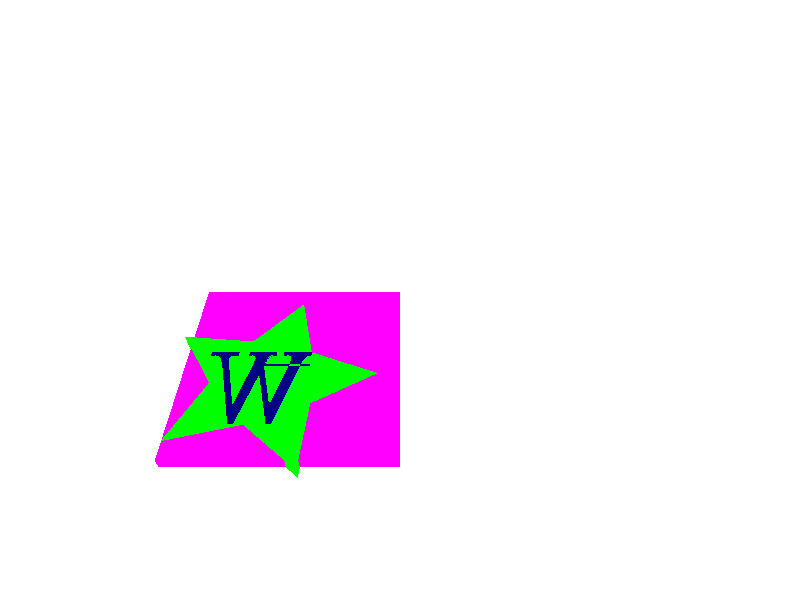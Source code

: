 
/*###################################################
### PRISM:  rect14
###################################################*/
#declare rect14 = prism {
    linear_sweep
    bezier_spline
    1.0, //top
    0.0, //bottom
    16 //nr points
    /*   0*/ <-0.03156737, -0.00000004>, <-0.03156737, -0.00000004>, <17.74080454, -0.00000004>, <17.74080454, -0.00000004>,
    /*   1*/ <17.74080454, -0.00000004>, <17.74080454, -0.00000004>, <17.74080454, 17.45669858>, <17.74080454, 17.45669858>,
    /*   2*/ <17.74080454, 17.45669858>, <17.74080454, 17.45669858>, <-0.03156737, 17.45669858>, <-0.03156737, 17.45669858>,
    /*   3*/ <-0.03156737, 17.45669858>, <-0.03156737, 17.45669858>, <-0.03156737, -0.00000004>, <-0.03156737, -0.00000004>
}
#declare rect14_MIN_X    = -0.03156737;
#declare rect14_CENTER_X = 8.85461858;
#declare rect14_MAX_X    = 17.74080454;
#declare rect14_WIDTH    = 17.77237191;
#declare rect14_MIN_Y    = -0.00000004;
#declare rect14_CENTER_Y = 8.72834927;
#declare rect14_MAX_Y    = 17.45669858;
#declare rect14_HEIGHT   = 17.45669862;
#declare rect14_COLOR    = rgbf <1.00000000, 0.00000000, 1.00000000, 0.00000000>;
/*###################################################
### end rect14
###################################################*/



/*###################################################
### PRISM:  gwiazda
###################################################*/
#declare gwiazda = prism {
    linear_sweep
    bezier_spline
    1.0, //top
    0.0, //bottom
    40 //nr points
    /*   0*/ <17.73726425, 15.84178545>, <17.73726425, 15.84178545>, <11.92266369, 14.42459528>, <11.92266369, 14.42459528>,
    /*   1*/ <11.92266369, 14.42459528>, <11.92266369, 14.42459528>, <7.42620170, 18.28086425>, <7.42620170, 18.28086425>,
    /*   2*/ <7.42620170, 18.28086425>, <7.42620170, 18.28086425>, <7.01489008, 12.46327068>, <7.01489008, 12.46327068>,
    /*   3*/ <7.01489008, 12.46327068>, <7.01489008, 12.46327068>, <1.85537348, 9.49480479>, <1.85537348, 9.49480479>,
    /*   4*/ <1.85537348, 9.49480479>, <1.85537348, 9.49480479>, <7.41576945, 7.31652472>, <7.41576945, 7.31652472>,
    /*   5*/ <7.41576945, 7.31652472>, <7.41576945, 7.31652472>, <8.72347465, 1.62564306>, <8.72347465, 1.62564306>,
    /*   6*/ <8.72347465, 1.62564306>, <8.72347465, 1.62564306>, <12.57130016, 6.09698532>, <12.57130016, 6.09698532>,
    /*   7*/ <12.57130016, 6.09698532>, <12.57130016, 6.09698532>, <18.53902261, 5.54829279>, <18.53902261, 5.54829279>,
    /*   8*/ <18.53902261, 5.54829279>, <18.53902261, 5.54829279>, <15.35671408, 10.49001449>, <15.35671408, 10.49001449>,
    /*   9*/ <15.35671408, 10.49001449>, <15.35671408, 10.49001449>, <17.73726425, 15.84178545>, <17.73726425, 15.84178545>
}
#declare gwiazda_MIN_X    = 1.85537348;
#declare gwiazda_CENTER_X = 10.19719805;
#declare gwiazda_MAX_X    = 18.53902261;
#declare gwiazda_WIDTH    = 16.68364913;
#declare gwiazda_MIN_Y    = 1.62564306;
#declare gwiazda_CENTER_Y = 9.95325366;
#declare gwiazda_MAX_Y    = 18.28086425;
#declare gwiazda_HEIGHT   = 16.65522119;
#declare gwiazda_COLOR    = rgbf <0.00000000, 1.00000000, 0.00000000, 0.00000000>;
/*###################################################
### end gwiazda
###################################################*/



/*###################################################
### PRISM:  path25
###################################################*/
#declare path25 = prism {
    linear_sweep
    bezier_spline
    1.0, //top
    0.0, //bottom
    132 //nr points
    /*   0*/ <13.49524311, 7.31652472>, <13.49524311, 7.31652472>, <15.79193339, 7.31652472>, <15.79193339, 7.31652472>,
    /*   1*/ <15.79193339, 7.31652472>, <15.79193339, 7.31652472>, <15.79193339, 7.69814743>, <15.79193339, 7.69814743>,
    /*   2*/ <15.79193339, 7.69814743>, <15.79193339, 7.69814743>, <15.52173432, 7.69814743>, <15.52173432, 7.69814743>,
    /*   3*/ <15.52173432, 7.69814743>, <15.16146914, 7.69814743>, <14.89127019, 7.97376380>, <14.71113748, 8.52499654>,
    /*   4*/ <14.71113748, 8.52499654>, <14.71113748, 8.52499654>, <13.08994487, 14.44014896>, <13.08994487, 14.44014896>,
    /*   5*/ <13.08994487, 14.44014896>, <13.08994487, 14.44014896>, <12.68464662, 14.44014896>, <12.68464662, 14.44014896>,
    /*   6*/ <12.68464662, 14.44014896>, <12.68464662, 14.44014896>, <11.46875189, 9.66986468>, <11.46875189, 9.66986468>,
    /*   7*/ <11.46875189, 9.66986468>, <11.46875189, 9.66986468>, <10.18530758, 14.44014896>, <10.18530758, 14.44014896>,
    /*   8*/ <10.18530758, 14.44014896>, <10.18530758, 14.44014896>, <9.78000933, 14.44014896>, <9.78000933, 14.44014896>,
    /*   9*/ <9.78000933, 14.44014896>, <9.78000933, 14.44014896>, <8.22636595, 8.65220422>, <8.22636595, 8.65220422>,
    /*  10*/ <8.22636595, 8.65220422>, <8.04623324, 8.01616636>, <7.82106747, 7.69814743>, <7.55086864, 7.69814743>,
    /*  11*/ <7.55086864, 7.69814743>, <7.55086864, 7.69814743>, <7.41576946, 7.69814743>, <7.41576946, 7.69814743>,
    /*  12*/ <7.41576946, 7.69814743>, <7.41576946, 7.69814743>, <7.41576946, 7.31652472>, <7.41576946, 7.31652472>,
    /*  13*/ <7.41576946, 7.31652472>, <7.41576946, 7.31652472>, <9.71245939, 7.31652472>, <9.71245939, 7.31652472>,
    /*  14*/ <9.71245939, 7.31652472>, <9.71245939, 7.31652472>, <9.71245939, 7.69814743>, <9.71245939, 7.69814743>,
    /*  15*/ <9.71245939, 7.69814743>, <9.71245939, 7.69814743>, <9.44226068, 7.69814743>, <9.44226068, 7.69814743>,
    /*  16*/ <9.44226068, 7.69814743>, <9.08199549, 7.69814743>, <8.96941285, 7.97376380>, <9.10451274, 8.52499654>,
    /*  17*/ <9.10451274, 8.52499654>, <9.10451274, 8.52499654>, <10.11775835, 12.46843137>, <10.11775835, 12.46843137>,
    /*  18*/ <10.11775835, 12.46843137>, <10.11775835, 12.46843137>, <10.25285968, 12.46843137>, <10.25285968, 12.46843137>,
    /*  19*/ <10.25285968, 12.46843137>, <10.25285968, 12.46843137>, <11.19855318, 8.84301558>, <11.19855318, 8.84301558>,
    /*  20*/ <11.19855318, 8.84301558>, <11.06345377, 8.07977015>, <10.83828800, 7.69814743>, <10.52305587, 7.69814743>,
    /*  21*/ <10.52305587, 7.69814743>, <10.52305587, 7.69814743>, <10.32040675, 7.69814743>, <10.32040675, 7.69814743>,
    /*  22*/ <10.32040675, 7.69814743>, <10.32040675, 7.69814743>, <10.32040675, 7.31652472>, <10.32040675, 7.31652472>,
    /*  23*/ <10.32040675, 7.31652472>, <10.32040675, 7.31652472>, <12.61709703, 7.31652472>, <12.61709703, 7.31652472>,
    /*  24*/ <12.61709703, 7.31652472>, <12.61709703, 7.31652472>, <12.61709703, 7.69814743>, <12.61709703, 7.69814743>,
    /*  25*/ <12.61709703, 7.69814743>, <12.61709703, 7.69814743>, <12.41444683, 7.69814743>, <12.41444683, 7.69814743>,
    /*  26*/ <12.41444683, 7.69814743>, <12.05418165, 7.69814743>, <11.94159900, 7.97376380>, <12.07669890, 8.52499654>,
    /*  27*/ <12.07669890, 8.52499654>, <12.07669890, 8.52499654>, <13.02239492, 12.59563906>, <13.02239492, 12.59563906>,
    /*  28*/ <13.02239492, 12.59563906>, <13.02239492, 12.59563906>, <13.08994379, 12.59563906>, <13.08994379, 12.59563906>,
    /*  29*/ <13.08994379, 12.59563906>, <13.08994379, 12.59563906>, <14.23829001, 8.20697749>, <14.23829001, 8.20697749>,
    /*  30*/ <14.23829001, 8.20697749>, <14.28332306, 7.86775745>, <14.14822365, 7.69814743>, <13.83299176, 7.69814743>,
    /*  31*/ <13.83299176, 7.69814743>, <13.83299176, 7.69814743>, <13.49524311, 7.69814743>, <13.49524311, 7.69814743>,
    /*  32*/ <13.49524311, 7.69814743>, <13.49524311, 7.69814743>, <13.49524311, 7.31652472>, <13.49524311, 7.31652472>
}
#declare path25_MIN_X    = 7.41576946;
#declare path25_CENTER_X = 11.60385143;
#declare path25_MAX_X    = 15.79193339;
#declare path25_WIDTH    = 8.37616393;
#declare path25_MIN_Y    = 7.31652472;
#declare path25_CENTER_Y = 10.87833684;
#declare path25_MAX_Y    = 14.44014896;
#declare path25_HEIGHT   = 7.12362424;
#declare path25_COLOR    = rgbf <0.00000000, 1, 0.50196081, 0.00000000>;
/*###################################################
### end path25
###################################################*/



/*###################################################
### UNION OF ALL SHAPES IN DOCUMENT
###################################################*/


/**
 * Allow the user to redefine the finish{}
 * by declaring it before #including this file
 */
#ifndef (AllShapes_Finish)
#declare AllShapes_Finish = finish {
    phong 0.5
    reflection 0.3
    specular 0.5
}
#end


#declare AllShapes = union {
    object { rect14
        texture { 
            pigment { rgbf <1.00000000, 0.00000000, 1.00000000, 0.00000000> }
            finish { AllShapes_Finish }
            } 
        } 
    object { gwiazda
        texture { 
            pigment { rgbf <0.00000000, 1.00000000, 0.00000000, 0.00000000> }
            finish { AllShapes_Finish }
            } 
        } 
    object { path25
        texture { 
            pigment { rgbf <0.00000000, 0.00000000, 0.50196081, 0.00000000> }
            finish { AllShapes_Finish }
            } 
        } 
        
       
}            




/*#### Same union, but with Z-diffs (actually Y in pov) ####*/


/**
 * Allow the user to redefine the Z-Increment
 */
#ifndef (AllShapes_Z_Increment)
#declare AllShapes_Z_Increment = 0.06666667;
#end

#declare AllShapes_Z_Scale = 1.0;


#declare AllShapes_Z = union {
    object { rect14
        texture { 
            pigment { rgbf <1.00000000, 0.00000000, 1.00000000, 0.00000000> }
            finish { AllShapes_Finish }
            } 
        scale <1, AllShapes_Z_Scale, 1>
        } 
#declare AllShapes_Z_Scale = AllShapes_Z_Scale + AllShapes_Z_Increment;

    object { gwiazda
        texture { 
            pigment { rgbf <0.00000000, 1.00000000, 0.00000000, 0.00000000> }
            finish { AllShapes_Finish }
            } 
        scale <1, AllShapes_Z_Scale, 1>
        } 
#declare AllShapes_Z_Scale = AllShapes_Z_Scale + AllShapes_Z_Increment;

    object { path25
        texture { 
            pigment { rgbf <0.00000000, 0.00000000, 0.50196081, 0.00000000> }
            finish { AllShapes_Finish }
            } 
        scale <1, AllShapes_Z_Scale, 1>
        } 
#declare AllShapes_Z_Scale = AllShapes_Z_Scale + AllShapes_Z_Increment;

}
#declare AllShapes_MIN_X    = -0.03156737;
#declare AllShapes_CENTER_X = 9.25372762;
#declare AllShapes_MAX_X    = 18.53902261;
#declare AllShapes_WIDTH    = 18.57058998;
#declare AllShapes_MIN_Y    = -0.00000004;
#declare AllShapes_CENTER_Y = 9.14043211;
#declare AllShapes_MAX_Y    = 18.28086425;
#declare AllShapes_HEIGHT   = 18.28086429;
/*##############################################
### end AllShapes
##############################################*/

 object{AllShapes_Z}
 
 camera{
     location<0,2,2> *20
     look_at<0,0,0>
    } 
    
  
  light_source{
         <0,3,-8>
         color <1,1,1>
    }   
    
   background { color rgbt <1,1,1,1>  }


/*###################################################################
### E N D    F I L E
###################################################################*/


